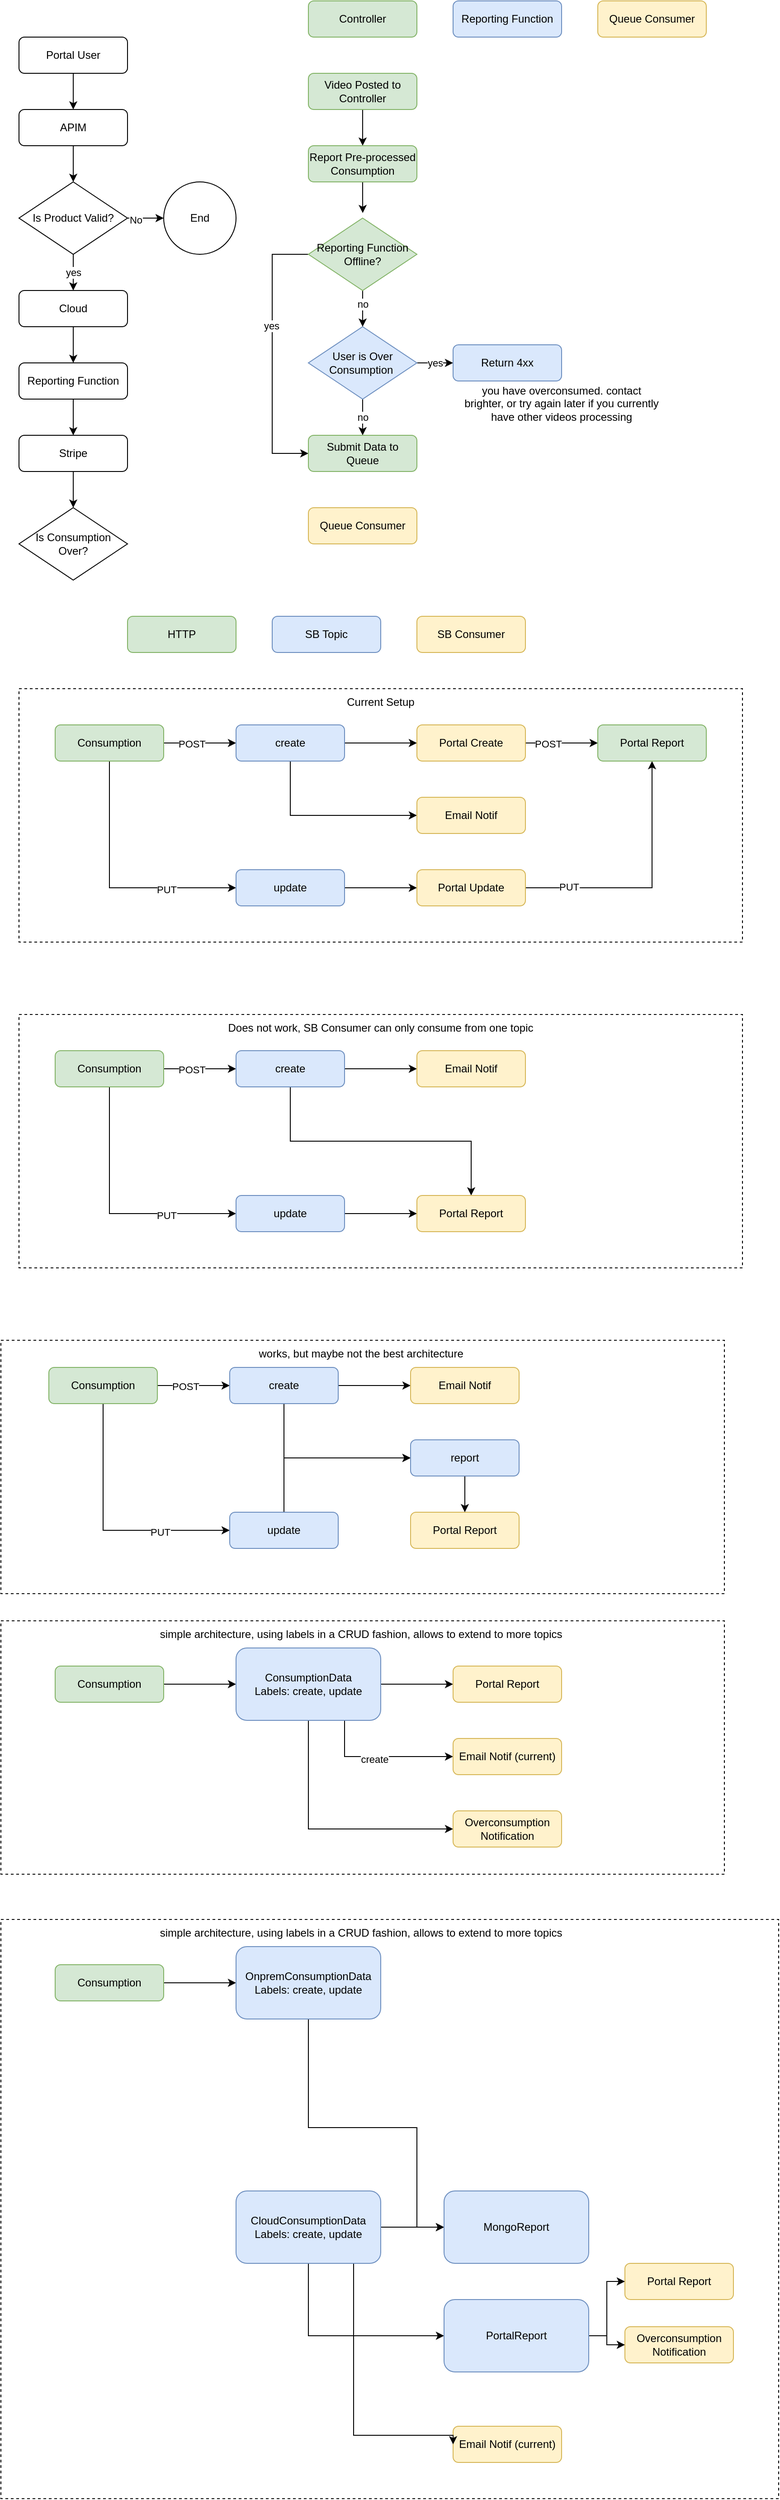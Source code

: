 <mxfile version="21.2.9" type="github">
  <diagram name="Page-1" id="PGpE8NxMU9o_gGsEM3-Z">
    <mxGraphModel dx="1710" dy="928" grid="1" gridSize="10" guides="1" tooltips="1" connect="1" arrows="1" fold="1" page="1" pageScale="1" pageWidth="827" pageHeight="1169" math="0" shadow="0">
      <root>
        <mxCell id="0" />
        <mxCell id="1" parent="0" />
        <mxCell id="tB8VPmVk6WtlkbhnAfc9-70" value="" style="rounded=0;whiteSpace=wrap;html=1;fillColor=default;dashed=1;" parent="1" vertex="1">
          <mxGeometry x="40" y="1160" width="800" height="280" as="geometry" />
        </mxCell>
        <mxCell id="tB8VPmVk6WtlkbhnAfc9-74" value="" style="rounded=0;whiteSpace=wrap;html=1;fillColor=default;dashed=1;" parent="1" vertex="1">
          <mxGeometry x="20" y="1830" width="800" height="280" as="geometry" />
        </mxCell>
        <mxCell id="tB8VPmVk6WtlkbhnAfc9-75" value="simple architecture, using labels in a CRUD fashion, allows to extend to more topics&amp;nbsp;" style="text;html=1;strokeColor=none;fillColor=none;align=center;verticalAlign=middle;whiteSpace=wrap;rounded=0;" parent="1" vertex="1">
          <mxGeometry x="170" y="1830" width="500" height="30" as="geometry" />
        </mxCell>
        <mxCell id="tB8VPmVk6WtlkbhnAfc9-72" value="" style="rounded=0;whiteSpace=wrap;html=1;fillColor=default;dashed=1;" parent="1" vertex="1">
          <mxGeometry x="20" y="1520" width="800" height="280" as="geometry" />
        </mxCell>
        <mxCell id="tB8VPmVk6WtlkbhnAfc9-73" value="works, but maybe not the best architecture&amp;nbsp;" style="text;html=1;strokeColor=none;fillColor=none;align=center;verticalAlign=middle;whiteSpace=wrap;rounded=0;" parent="1" vertex="1">
          <mxGeometry x="170" y="1520" width="500" height="30" as="geometry" />
        </mxCell>
        <mxCell id="tB8VPmVk6WtlkbhnAfc9-71" value="Does not work, SB Consumer can only consume from one topic" style="text;html=1;strokeColor=none;fillColor=none;align=center;verticalAlign=middle;whiteSpace=wrap;rounded=0;" parent="1" vertex="1">
          <mxGeometry x="190" y="1160" width="500" height="30" as="geometry" />
        </mxCell>
        <mxCell id="tB8VPmVk6WtlkbhnAfc9-68" value="" style="rounded=0;whiteSpace=wrap;html=1;fillColor=default;dashed=1;" parent="1" vertex="1">
          <mxGeometry x="40" y="800" width="800" height="280" as="geometry" />
        </mxCell>
        <mxCell id="gos6sAqnO3sps4v2v4FD-9" style="edgeStyle=orthogonalEdgeStyle;rounded=0;orthogonalLoop=1;jettySize=auto;html=1;entryX=0.5;entryY=0;entryDx=0;entryDy=0;" parent="1" source="gos6sAqnO3sps4v2v4FD-5" target="gos6sAqnO3sps4v2v4FD-8" edge="1">
          <mxGeometry relative="1" as="geometry" />
        </mxCell>
        <mxCell id="gos6sAqnO3sps4v2v4FD-5" value="Portal User" style="rounded=1;whiteSpace=wrap;html=1;" parent="1" vertex="1">
          <mxGeometry x="40" y="80" width="120" height="40" as="geometry" />
        </mxCell>
        <mxCell id="gos6sAqnO3sps4v2v4FD-18" style="edgeStyle=orthogonalEdgeStyle;rounded=0;orthogonalLoop=1;jettySize=auto;html=1;entryX=0.5;entryY=0;entryDx=0;entryDy=0;" parent="1" source="gos6sAqnO3sps4v2v4FD-8" target="gos6sAqnO3sps4v2v4FD-17" edge="1">
          <mxGeometry relative="1" as="geometry" />
        </mxCell>
        <mxCell id="gos6sAqnO3sps4v2v4FD-8" value="APIM" style="rounded=1;whiteSpace=wrap;html=1;" parent="1" vertex="1">
          <mxGeometry x="40" y="160" width="120" height="40" as="geometry" />
        </mxCell>
        <mxCell id="gos6sAqnO3sps4v2v4FD-13" style="edgeStyle=orthogonalEdgeStyle;rounded=0;orthogonalLoop=1;jettySize=auto;html=1;entryX=0.5;entryY=0;entryDx=0;entryDy=0;" parent="1" source="gos6sAqnO3sps4v2v4FD-10" target="gos6sAqnO3sps4v2v4FD-12" edge="1">
          <mxGeometry relative="1" as="geometry" />
        </mxCell>
        <mxCell id="gos6sAqnO3sps4v2v4FD-10" value="Cloud" style="rounded=1;whiteSpace=wrap;html=1;" parent="1" vertex="1">
          <mxGeometry x="40" y="360" width="120" height="40" as="geometry" />
        </mxCell>
        <mxCell id="gos6sAqnO3sps4v2v4FD-15" style="edgeStyle=orthogonalEdgeStyle;rounded=0;orthogonalLoop=1;jettySize=auto;html=1;entryX=0.5;entryY=0;entryDx=0;entryDy=0;" parent="1" source="gos6sAqnO3sps4v2v4FD-12" target="gos6sAqnO3sps4v2v4FD-14" edge="1">
          <mxGeometry relative="1" as="geometry" />
        </mxCell>
        <mxCell id="gos6sAqnO3sps4v2v4FD-12" value="Reporting Function" style="rounded=1;whiteSpace=wrap;html=1;" parent="1" vertex="1">
          <mxGeometry x="40" y="440" width="120" height="40" as="geometry" />
        </mxCell>
        <mxCell id="gos6sAqnO3sps4v2v4FD-21" style="edgeStyle=orthogonalEdgeStyle;rounded=0;orthogonalLoop=1;jettySize=auto;html=1;entryX=0.5;entryY=0;entryDx=0;entryDy=0;" parent="1" source="gos6sAqnO3sps4v2v4FD-14" target="gos6sAqnO3sps4v2v4FD-20" edge="1">
          <mxGeometry relative="1" as="geometry" />
        </mxCell>
        <mxCell id="gos6sAqnO3sps4v2v4FD-14" value="Stripe" style="rounded=1;whiteSpace=wrap;html=1;" parent="1" vertex="1">
          <mxGeometry x="40" y="520" width="120" height="40" as="geometry" />
        </mxCell>
        <mxCell id="gos6sAqnO3sps4v2v4FD-19" value="yes" style="edgeStyle=orthogonalEdgeStyle;rounded=0;orthogonalLoop=1;jettySize=auto;html=1;entryX=0.5;entryY=0;entryDx=0;entryDy=0;" parent="1" source="gos6sAqnO3sps4v2v4FD-17" target="gos6sAqnO3sps4v2v4FD-10" edge="1">
          <mxGeometry relative="1" as="geometry" />
        </mxCell>
        <mxCell id="gos6sAqnO3sps4v2v4FD-23" style="edgeStyle=orthogonalEdgeStyle;rounded=0;orthogonalLoop=1;jettySize=auto;html=1;entryX=0;entryY=0.5;entryDx=0;entryDy=0;" parent="1" source="gos6sAqnO3sps4v2v4FD-17" target="gos6sAqnO3sps4v2v4FD-22" edge="1">
          <mxGeometry relative="1" as="geometry" />
        </mxCell>
        <mxCell id="gos6sAqnO3sps4v2v4FD-24" value="No" style="edgeLabel;html=1;align=center;verticalAlign=middle;resizable=0;points=[];" parent="gos6sAqnO3sps4v2v4FD-23" vertex="1" connectable="0">
          <mxGeometry x="-0.55" y="-2" relative="1" as="geometry">
            <mxPoint as="offset" />
          </mxGeometry>
        </mxCell>
        <mxCell id="gos6sAqnO3sps4v2v4FD-17" value="Is Product Valid?" style="rhombus;whiteSpace=wrap;html=1;" parent="1" vertex="1">
          <mxGeometry x="40" y="240" width="120" height="80" as="geometry" />
        </mxCell>
        <mxCell id="gos6sAqnO3sps4v2v4FD-20" value="Is Consumption Over?" style="rhombus;whiteSpace=wrap;html=1;" parent="1" vertex="1">
          <mxGeometry x="40" y="600" width="120" height="80" as="geometry" />
        </mxCell>
        <mxCell id="gos6sAqnO3sps4v2v4FD-22" value="End" style="ellipse;whiteSpace=wrap;html=1;aspect=fixed;" parent="1" vertex="1">
          <mxGeometry x="200" y="240" width="80" height="80" as="geometry" />
        </mxCell>
        <mxCell id="Wvdfet8sfPGVuzwIlx4f-3" style="edgeStyle=orthogonalEdgeStyle;rounded=0;orthogonalLoop=1;jettySize=auto;html=1;entryX=0.5;entryY=0;entryDx=0;entryDy=0;" parent="1" source="Wvdfet8sfPGVuzwIlx4f-1" target="Wvdfet8sfPGVuzwIlx4f-2" edge="1">
          <mxGeometry relative="1" as="geometry" />
        </mxCell>
        <mxCell id="Wvdfet8sfPGVuzwIlx4f-1" value="Video Posted to Controller" style="rounded=1;whiteSpace=wrap;html=1;fillColor=#d5e8d4;strokeColor=#82b366;" parent="1" vertex="1">
          <mxGeometry x="360" y="120" width="120" height="40" as="geometry" />
        </mxCell>
        <mxCell id="Wvdfet8sfPGVuzwIlx4f-16" style="edgeStyle=orthogonalEdgeStyle;rounded=0;orthogonalLoop=1;jettySize=auto;html=1;entryX=0.501;entryY=-0.07;entryDx=0;entryDy=0;entryPerimeter=0;" parent="1" source="Wvdfet8sfPGVuzwIlx4f-2" target="Wvdfet8sfPGVuzwIlx4f-15" edge="1">
          <mxGeometry relative="1" as="geometry" />
        </mxCell>
        <mxCell id="Wvdfet8sfPGVuzwIlx4f-2" value="Report Pre-processed Consumption" style="rounded=1;whiteSpace=wrap;html=1;fillColor=#d5e8d4;strokeColor=#82b366;" parent="1" vertex="1">
          <mxGeometry x="360" y="200" width="120" height="40" as="geometry" />
        </mxCell>
        <mxCell id="Wvdfet8sfPGVuzwIlx4f-8" value="yes" style="edgeStyle=orthogonalEdgeStyle;rounded=0;orthogonalLoop=1;jettySize=auto;html=1;entryX=0;entryY=0.5;entryDx=0;entryDy=0;" parent="1" source="Wvdfet8sfPGVuzwIlx4f-4" target="Wvdfet8sfPGVuzwIlx4f-7" edge="1">
          <mxGeometry relative="1" as="geometry" />
        </mxCell>
        <mxCell id="Wvdfet8sfPGVuzwIlx4f-21" value="no" style="edgeStyle=orthogonalEdgeStyle;rounded=0;orthogonalLoop=1;jettySize=auto;html=1;" parent="1" source="Wvdfet8sfPGVuzwIlx4f-4" target="Wvdfet8sfPGVuzwIlx4f-19" edge="1">
          <mxGeometry relative="1" as="geometry" />
        </mxCell>
        <mxCell id="Wvdfet8sfPGVuzwIlx4f-4" value="User is Over Consumption&amp;nbsp;" style="rhombus;whiteSpace=wrap;html=1;fillColor=#dae8fc;strokeColor=#6c8ebf;" parent="1" vertex="1">
          <mxGeometry x="360" y="400" width="120" height="80" as="geometry" />
        </mxCell>
        <mxCell id="Wvdfet8sfPGVuzwIlx4f-5" value="Controller" style="rounded=1;whiteSpace=wrap;html=1;fillColor=#d5e8d4;strokeColor=#82b366;" parent="1" vertex="1">
          <mxGeometry x="360" y="40" width="120" height="40" as="geometry" />
        </mxCell>
        <mxCell id="Wvdfet8sfPGVuzwIlx4f-6" value="Reporting Function" style="rounded=1;whiteSpace=wrap;html=1;fillColor=#dae8fc;strokeColor=#6c8ebf;" parent="1" vertex="1">
          <mxGeometry x="520" y="40" width="120" height="40" as="geometry" />
        </mxCell>
        <mxCell id="Wvdfet8sfPGVuzwIlx4f-7" value="Return 4xx" style="rounded=1;whiteSpace=wrap;html=1;fillColor=#dae8fc;strokeColor=#6c8ebf;" parent="1" vertex="1">
          <mxGeometry x="520" y="420" width="120" height="40" as="geometry" />
        </mxCell>
        <mxCell id="Wvdfet8sfPGVuzwIlx4f-17" style="edgeStyle=orthogonalEdgeStyle;rounded=0;orthogonalLoop=1;jettySize=auto;html=1;entryX=0.5;entryY=0;entryDx=0;entryDy=0;" parent="1" source="Wvdfet8sfPGVuzwIlx4f-15" target="Wvdfet8sfPGVuzwIlx4f-4" edge="1">
          <mxGeometry relative="1" as="geometry" />
        </mxCell>
        <mxCell id="Wvdfet8sfPGVuzwIlx4f-18" value="no" style="edgeLabel;html=1;align=center;verticalAlign=middle;resizable=0;points=[];" parent="Wvdfet8sfPGVuzwIlx4f-17" vertex="1" connectable="0">
          <mxGeometry x="-0.279" relative="1" as="geometry">
            <mxPoint as="offset" />
          </mxGeometry>
        </mxCell>
        <mxCell id="Wvdfet8sfPGVuzwIlx4f-22" style="edgeStyle=orthogonalEdgeStyle;rounded=0;orthogonalLoop=1;jettySize=auto;html=1;entryX=0;entryY=0.5;entryDx=0;entryDy=0;" parent="1" source="Wvdfet8sfPGVuzwIlx4f-15" target="Wvdfet8sfPGVuzwIlx4f-19" edge="1">
          <mxGeometry relative="1" as="geometry">
            <Array as="points">
              <mxPoint x="320" y="320" />
              <mxPoint x="320" y="540" />
            </Array>
          </mxGeometry>
        </mxCell>
        <mxCell id="Wvdfet8sfPGVuzwIlx4f-23" value="yes" style="edgeLabel;html=1;align=center;verticalAlign=middle;resizable=0;points=[];" parent="Wvdfet8sfPGVuzwIlx4f-22" vertex="1" connectable="0">
          <mxGeometry x="-0.209" y="-1" relative="1" as="geometry">
            <mxPoint as="offset" />
          </mxGeometry>
        </mxCell>
        <mxCell id="Wvdfet8sfPGVuzwIlx4f-15" value="Reporting Function Offline?" style="rhombus;whiteSpace=wrap;html=1;fillColor=#d5e8d4;strokeColor=#82b366;" parent="1" vertex="1">
          <mxGeometry x="360" y="280" width="120" height="80" as="geometry" />
        </mxCell>
        <mxCell id="Wvdfet8sfPGVuzwIlx4f-19" value="Submit Data to Queue" style="rounded=1;whiteSpace=wrap;html=1;fillColor=#d5e8d4;strokeColor=#82b366;" parent="1" vertex="1">
          <mxGeometry x="360" y="520" width="120" height="40" as="geometry" />
        </mxCell>
        <mxCell id="Wvdfet8sfPGVuzwIlx4f-20" value="you have overconsumed. contact brighter, or try again later if you currently have other videos processing" style="text;html=1;strokeColor=none;fillColor=none;align=center;verticalAlign=middle;whiteSpace=wrap;rounded=0;" parent="1" vertex="1">
          <mxGeometry x="530" y="470" width="220" height="30" as="geometry" />
        </mxCell>
        <mxCell id="Wvdfet8sfPGVuzwIlx4f-24" value="Queue Consumer" style="rounded=1;whiteSpace=wrap;html=1;fillColor=#fff2cc;strokeColor=#d6b656;" parent="1" vertex="1">
          <mxGeometry x="680" y="40" width="120" height="40" as="geometry" />
        </mxCell>
        <mxCell id="Wvdfet8sfPGVuzwIlx4f-25" value="Queue Consumer" style="rounded=1;whiteSpace=wrap;html=1;fillColor=#fff2cc;strokeColor=#d6b656;" parent="1" vertex="1">
          <mxGeometry x="360" y="600" width="120" height="40" as="geometry" />
        </mxCell>
        <mxCell id="tB8VPmVk6WtlkbhnAfc9-10" style="edgeStyle=orthogonalEdgeStyle;rounded=0;orthogonalLoop=1;jettySize=auto;html=1;entryX=0;entryY=0.5;entryDx=0;entryDy=0;" parent="1" source="tB8VPmVk6WtlkbhnAfc9-1" target="tB8VPmVk6WtlkbhnAfc9-2" edge="1">
          <mxGeometry relative="1" as="geometry" />
        </mxCell>
        <mxCell id="tB8VPmVk6WtlkbhnAfc9-12" value="POST" style="edgeLabel;html=1;align=center;verticalAlign=middle;resizable=0;points=[];" parent="tB8VPmVk6WtlkbhnAfc9-10" vertex="1" connectable="0">
          <mxGeometry x="-0.2" y="-1" relative="1" as="geometry">
            <mxPoint x="-1" as="offset" />
          </mxGeometry>
        </mxCell>
        <mxCell id="tB8VPmVk6WtlkbhnAfc9-11" style="edgeStyle=orthogonalEdgeStyle;rounded=0;orthogonalLoop=1;jettySize=auto;html=1;entryX=0;entryY=0.5;entryDx=0;entryDy=0;" parent="1" source="tB8VPmVk6WtlkbhnAfc9-1" target="tB8VPmVk6WtlkbhnAfc9-5" edge="1">
          <mxGeometry relative="1" as="geometry">
            <Array as="points">
              <mxPoint x="140" y="1020" />
            </Array>
          </mxGeometry>
        </mxCell>
        <mxCell id="tB8VPmVk6WtlkbhnAfc9-13" value="PUT" style="edgeLabel;html=1;align=center;verticalAlign=middle;resizable=0;points=[];" parent="tB8VPmVk6WtlkbhnAfc9-11" vertex="1" connectable="0">
          <mxGeometry x="0.452" y="-2" relative="1" as="geometry">
            <mxPoint x="-1" as="offset" />
          </mxGeometry>
        </mxCell>
        <mxCell id="tB8VPmVk6WtlkbhnAfc9-1" value="Consumption" style="rounded=1;whiteSpace=wrap;html=1;fillColor=#d5e8d4;strokeColor=#82b366;" parent="1" vertex="1">
          <mxGeometry x="80" y="840" width="120" height="40" as="geometry" />
        </mxCell>
        <mxCell id="tB8VPmVk6WtlkbhnAfc9-14" style="edgeStyle=orthogonalEdgeStyle;rounded=0;orthogonalLoop=1;jettySize=auto;html=1;entryX=0;entryY=0.5;entryDx=0;entryDy=0;" parent="1" source="tB8VPmVk6WtlkbhnAfc9-2" target="tB8VPmVk6WtlkbhnAfc9-7" edge="1">
          <mxGeometry relative="1" as="geometry" />
        </mxCell>
        <mxCell id="tB8VPmVk6WtlkbhnAfc9-15" style="edgeStyle=orthogonalEdgeStyle;rounded=0;orthogonalLoop=1;jettySize=auto;html=1;entryX=0;entryY=0.5;entryDx=0;entryDy=0;" parent="1" source="tB8VPmVk6WtlkbhnAfc9-2" target="tB8VPmVk6WtlkbhnAfc9-9" edge="1">
          <mxGeometry relative="1" as="geometry">
            <Array as="points">
              <mxPoint x="340" y="940" />
            </Array>
          </mxGeometry>
        </mxCell>
        <mxCell id="tB8VPmVk6WtlkbhnAfc9-2" value="create" style="rounded=1;whiteSpace=wrap;html=1;fillColor=#dae8fc;strokeColor=#6c8ebf;" parent="1" vertex="1">
          <mxGeometry x="280" y="840" width="120" height="40" as="geometry" />
        </mxCell>
        <mxCell id="tB8VPmVk6WtlkbhnAfc9-3" value="HTTP" style="rounded=1;whiteSpace=wrap;html=1;fillColor=#d5e8d4;strokeColor=#82b366;" parent="1" vertex="1">
          <mxGeometry x="160" y="720" width="120" height="40" as="geometry" />
        </mxCell>
        <mxCell id="tB8VPmVk6WtlkbhnAfc9-4" value="SB Topic" style="rounded=1;whiteSpace=wrap;html=1;fillColor=#dae8fc;strokeColor=#6c8ebf;" parent="1" vertex="1">
          <mxGeometry x="320" y="720" width="120" height="40" as="geometry" />
        </mxCell>
        <mxCell id="tB8VPmVk6WtlkbhnAfc9-16" style="edgeStyle=orthogonalEdgeStyle;rounded=0;orthogonalLoop=1;jettySize=auto;html=1;entryX=0;entryY=0.5;entryDx=0;entryDy=0;" parent="1" source="tB8VPmVk6WtlkbhnAfc9-5" target="tB8VPmVk6WtlkbhnAfc9-8" edge="1">
          <mxGeometry relative="1" as="geometry" />
        </mxCell>
        <mxCell id="tB8VPmVk6WtlkbhnAfc9-5" value="update" style="rounded=1;whiteSpace=wrap;html=1;fillColor=#dae8fc;strokeColor=#6c8ebf;" parent="1" vertex="1">
          <mxGeometry x="280" y="1000" width="120" height="40" as="geometry" />
        </mxCell>
        <mxCell id="tB8VPmVk6WtlkbhnAfc9-6" value="SB Consumer" style="rounded=1;whiteSpace=wrap;html=1;fillColor=#fff2cc;strokeColor=#d6b656;" parent="1" vertex="1">
          <mxGeometry x="480" y="720" width="120" height="40" as="geometry" />
        </mxCell>
        <mxCell id="tB8VPmVk6WtlkbhnAfc9-18" style="edgeStyle=orthogonalEdgeStyle;rounded=0;orthogonalLoop=1;jettySize=auto;html=1;entryX=0;entryY=0.5;entryDx=0;entryDy=0;" parent="1" source="tB8VPmVk6WtlkbhnAfc9-7" target="tB8VPmVk6WtlkbhnAfc9-17" edge="1">
          <mxGeometry relative="1" as="geometry" />
        </mxCell>
        <mxCell id="tB8VPmVk6WtlkbhnAfc9-20" value="POST" style="edgeLabel;html=1;align=center;verticalAlign=middle;resizable=0;points=[];" parent="tB8VPmVk6WtlkbhnAfc9-18" vertex="1" connectable="0">
          <mxGeometry x="-0.356" y="-1" relative="1" as="geometry">
            <mxPoint x="-1" as="offset" />
          </mxGeometry>
        </mxCell>
        <mxCell id="tB8VPmVk6WtlkbhnAfc9-7" value="Portal Create" style="rounded=1;whiteSpace=wrap;html=1;fillColor=#fff2cc;strokeColor=#d6b656;" parent="1" vertex="1">
          <mxGeometry x="480" y="840" width="120" height="40" as="geometry" />
        </mxCell>
        <mxCell id="tB8VPmVk6WtlkbhnAfc9-19" style="edgeStyle=orthogonalEdgeStyle;rounded=0;orthogonalLoop=1;jettySize=auto;html=1;" parent="1" source="tB8VPmVk6WtlkbhnAfc9-8" target="tB8VPmVk6WtlkbhnAfc9-17" edge="1">
          <mxGeometry relative="1" as="geometry" />
        </mxCell>
        <mxCell id="tB8VPmVk6WtlkbhnAfc9-21" value="PUT" style="edgeLabel;html=1;align=center;verticalAlign=middle;resizable=0;points=[];" parent="tB8VPmVk6WtlkbhnAfc9-19" vertex="1" connectable="0">
          <mxGeometry x="-0.655" relative="1" as="geometry">
            <mxPoint x="-1" y="-1" as="offset" />
          </mxGeometry>
        </mxCell>
        <mxCell id="tB8VPmVk6WtlkbhnAfc9-8" value="Portal Update" style="rounded=1;whiteSpace=wrap;html=1;fillColor=#fff2cc;strokeColor=#d6b656;" parent="1" vertex="1">
          <mxGeometry x="480" y="1000" width="120" height="40" as="geometry" />
        </mxCell>
        <mxCell id="tB8VPmVk6WtlkbhnAfc9-9" value="Email Notif" style="rounded=1;whiteSpace=wrap;html=1;fillColor=#fff2cc;strokeColor=#d6b656;" parent="1" vertex="1">
          <mxGeometry x="480" y="920" width="120" height="40" as="geometry" />
        </mxCell>
        <mxCell id="tB8VPmVk6WtlkbhnAfc9-17" value="Portal Report" style="rounded=1;whiteSpace=wrap;html=1;fillColor=#d5e8d4;strokeColor=#82b366;" parent="1" vertex="1">
          <mxGeometry x="680" y="840" width="120" height="40" as="geometry" />
        </mxCell>
        <mxCell id="tB8VPmVk6WtlkbhnAfc9-24" style="edgeStyle=orthogonalEdgeStyle;rounded=0;orthogonalLoop=1;jettySize=auto;html=1;entryX=0;entryY=0.5;entryDx=0;entryDy=0;" parent="1" source="tB8VPmVk6WtlkbhnAfc9-22" target="tB8VPmVk6WtlkbhnAfc9-23" edge="1">
          <mxGeometry relative="1" as="geometry" />
        </mxCell>
        <mxCell id="tB8VPmVk6WtlkbhnAfc9-22" value="Consumption" style="rounded=1;whiteSpace=wrap;html=1;fillColor=#d5e8d4;strokeColor=#82b366;" parent="1" vertex="1">
          <mxGeometry x="80" y="1880" width="120" height="40" as="geometry" />
        </mxCell>
        <mxCell id="tB8VPmVk6WtlkbhnAfc9-26" style="edgeStyle=orthogonalEdgeStyle;rounded=0;orthogonalLoop=1;jettySize=auto;html=1;entryX=0;entryY=0.5;entryDx=0;entryDy=0;" parent="1" source="tB8VPmVk6WtlkbhnAfc9-23" target="tB8VPmVk6WtlkbhnAfc9-25" edge="1">
          <mxGeometry relative="1" as="geometry" />
        </mxCell>
        <mxCell id="tB8VPmVk6WtlkbhnAfc9-28" style="edgeStyle=orthogonalEdgeStyle;rounded=0;orthogonalLoop=1;jettySize=auto;html=1;entryX=0;entryY=0.5;entryDx=0;entryDy=0;" parent="1" source="tB8VPmVk6WtlkbhnAfc9-23" target="tB8VPmVk6WtlkbhnAfc9-27" edge="1">
          <mxGeometry relative="1" as="geometry">
            <Array as="points">
              <mxPoint x="400" y="1980" />
            </Array>
          </mxGeometry>
        </mxCell>
        <mxCell id="tB8VPmVk6WtlkbhnAfc9-29" value="create" style="edgeLabel;html=1;align=center;verticalAlign=middle;resizable=0;points=[];" parent="tB8VPmVk6WtlkbhnAfc9-28" vertex="1" connectable="0">
          <mxGeometry x="-0.084" y="-3" relative="1" as="geometry">
            <mxPoint x="-1" as="offset" />
          </mxGeometry>
        </mxCell>
        <mxCell id="tB8VPmVk6WtlkbhnAfc9-31" style="edgeStyle=orthogonalEdgeStyle;rounded=0;orthogonalLoop=1;jettySize=auto;html=1;entryX=0;entryY=0.5;entryDx=0;entryDy=0;" parent="1" source="tB8VPmVk6WtlkbhnAfc9-23" target="tB8VPmVk6WtlkbhnAfc9-30" edge="1">
          <mxGeometry relative="1" as="geometry">
            <Array as="points">
              <mxPoint x="360" y="2060" />
            </Array>
          </mxGeometry>
        </mxCell>
        <mxCell id="tB8VPmVk6WtlkbhnAfc9-23" value="ConsumptionData&lt;br&gt;Labels:&amp;nbsp;create, update" style="rounded=1;whiteSpace=wrap;html=1;fillColor=#dae8fc;strokeColor=#6c8ebf;" parent="1" vertex="1">
          <mxGeometry x="280" y="1860" width="160" height="80" as="geometry" />
        </mxCell>
        <mxCell id="tB8VPmVk6WtlkbhnAfc9-25" value="Portal Report" style="rounded=1;whiteSpace=wrap;html=1;fillColor=#fff2cc;strokeColor=#d6b656;" parent="1" vertex="1">
          <mxGeometry x="520" y="1880" width="120" height="40" as="geometry" />
        </mxCell>
        <mxCell id="tB8VPmVk6WtlkbhnAfc9-27" value="Email Notif (current)" style="rounded=1;whiteSpace=wrap;html=1;fillColor=#fff2cc;strokeColor=#d6b656;" parent="1" vertex="1">
          <mxGeometry x="520" y="1960" width="120" height="40" as="geometry" />
        </mxCell>
        <mxCell id="tB8VPmVk6WtlkbhnAfc9-30" value="Overconsumption Notification" style="rounded=1;whiteSpace=wrap;html=1;fillColor=#fff2cc;strokeColor=#d6b656;" parent="1" vertex="1">
          <mxGeometry x="520" y="2040" width="120" height="40" as="geometry" />
        </mxCell>
        <mxCell id="tB8VPmVk6WtlkbhnAfc9-32" style="edgeStyle=orthogonalEdgeStyle;rounded=0;orthogonalLoop=1;jettySize=auto;html=1;entryX=0;entryY=0.5;entryDx=0;entryDy=0;" parent="1" source="tB8VPmVk6WtlkbhnAfc9-36" target="tB8VPmVk6WtlkbhnAfc9-39" edge="1">
          <mxGeometry relative="1" as="geometry" />
        </mxCell>
        <mxCell id="tB8VPmVk6WtlkbhnAfc9-33" value="POST" style="edgeLabel;html=1;align=center;verticalAlign=middle;resizable=0;points=[];" parent="tB8VPmVk6WtlkbhnAfc9-32" vertex="1" connectable="0">
          <mxGeometry x="-0.2" y="-1" relative="1" as="geometry">
            <mxPoint x="-1" as="offset" />
          </mxGeometry>
        </mxCell>
        <mxCell id="tB8VPmVk6WtlkbhnAfc9-34" style="edgeStyle=orthogonalEdgeStyle;rounded=0;orthogonalLoop=1;jettySize=auto;html=1;entryX=0;entryY=0.5;entryDx=0;entryDy=0;" parent="1" source="tB8VPmVk6WtlkbhnAfc9-36" target="tB8VPmVk6WtlkbhnAfc9-41" edge="1">
          <mxGeometry relative="1" as="geometry">
            <Array as="points">
              <mxPoint x="140" y="1380" />
            </Array>
          </mxGeometry>
        </mxCell>
        <mxCell id="tB8VPmVk6WtlkbhnAfc9-35" value="PUT" style="edgeLabel;html=1;align=center;verticalAlign=middle;resizable=0;points=[];" parent="tB8VPmVk6WtlkbhnAfc9-34" vertex="1" connectable="0">
          <mxGeometry x="0.452" y="-2" relative="1" as="geometry">
            <mxPoint x="-1" as="offset" />
          </mxGeometry>
        </mxCell>
        <mxCell id="tB8VPmVk6WtlkbhnAfc9-36" value="Consumption" style="rounded=1;whiteSpace=wrap;html=1;fillColor=#d5e8d4;strokeColor=#82b366;" parent="1" vertex="1">
          <mxGeometry x="80" y="1200" width="120" height="40" as="geometry" />
        </mxCell>
        <mxCell id="tB8VPmVk6WtlkbhnAfc9-38" style="edgeStyle=orthogonalEdgeStyle;rounded=0;orthogonalLoop=1;jettySize=auto;html=1;entryX=0;entryY=0.5;entryDx=0;entryDy=0;" parent="1" source="tB8VPmVk6WtlkbhnAfc9-39" target="tB8VPmVk6WtlkbhnAfc9-48" edge="1">
          <mxGeometry relative="1" as="geometry">
            <Array as="points">
              <mxPoint x="410" y="1220" />
              <mxPoint x="410" y="1220" />
            </Array>
          </mxGeometry>
        </mxCell>
        <mxCell id="tB8VPmVk6WtlkbhnAfc9-51" style="edgeStyle=orthogonalEdgeStyle;rounded=0;orthogonalLoop=1;jettySize=auto;html=1;entryX=0.5;entryY=0;entryDx=0;entryDy=0;" parent="1" source="tB8VPmVk6WtlkbhnAfc9-39" target="tB8VPmVk6WtlkbhnAfc9-49" edge="1">
          <mxGeometry relative="1" as="geometry">
            <Array as="points">
              <mxPoint x="340" y="1300" />
              <mxPoint x="540" y="1300" />
            </Array>
          </mxGeometry>
        </mxCell>
        <mxCell id="tB8VPmVk6WtlkbhnAfc9-39" value="create" style="rounded=1;whiteSpace=wrap;html=1;fillColor=#dae8fc;strokeColor=#6c8ebf;" parent="1" vertex="1">
          <mxGeometry x="280" y="1200" width="120" height="40" as="geometry" />
        </mxCell>
        <mxCell id="tB8VPmVk6WtlkbhnAfc9-50" style="edgeStyle=orthogonalEdgeStyle;rounded=0;orthogonalLoop=1;jettySize=auto;html=1;entryX=0;entryY=0.5;entryDx=0;entryDy=0;" parent="1" source="tB8VPmVk6WtlkbhnAfc9-41" target="tB8VPmVk6WtlkbhnAfc9-49" edge="1">
          <mxGeometry relative="1" as="geometry" />
        </mxCell>
        <mxCell id="tB8VPmVk6WtlkbhnAfc9-41" value="update" style="rounded=1;whiteSpace=wrap;html=1;fillColor=#dae8fc;strokeColor=#6c8ebf;" parent="1" vertex="1">
          <mxGeometry x="280" y="1360" width="120" height="40" as="geometry" />
        </mxCell>
        <mxCell id="tB8VPmVk6WtlkbhnAfc9-48" value="Email Notif" style="rounded=1;whiteSpace=wrap;html=1;fillColor=#fff2cc;strokeColor=#d6b656;" parent="1" vertex="1">
          <mxGeometry x="480" y="1200" width="120" height="40" as="geometry" />
        </mxCell>
        <mxCell id="tB8VPmVk6WtlkbhnAfc9-49" value="Portal Report" style="rounded=1;whiteSpace=wrap;html=1;fillColor=#fff2cc;strokeColor=#d6b656;" parent="1" vertex="1">
          <mxGeometry x="480" y="1360" width="120" height="40" as="geometry" />
        </mxCell>
        <mxCell id="tB8VPmVk6WtlkbhnAfc9-52" style="edgeStyle=orthogonalEdgeStyle;rounded=0;orthogonalLoop=1;jettySize=auto;html=1;entryX=0;entryY=0.5;entryDx=0;entryDy=0;" parent="1" source="tB8VPmVk6WtlkbhnAfc9-56" target="tB8VPmVk6WtlkbhnAfc9-59" edge="1">
          <mxGeometry relative="1" as="geometry" />
        </mxCell>
        <mxCell id="tB8VPmVk6WtlkbhnAfc9-53" value="POST" style="edgeLabel;html=1;align=center;verticalAlign=middle;resizable=0;points=[];" parent="tB8VPmVk6WtlkbhnAfc9-52" vertex="1" connectable="0">
          <mxGeometry x="-0.2" y="-1" relative="1" as="geometry">
            <mxPoint x="-1" as="offset" />
          </mxGeometry>
        </mxCell>
        <mxCell id="tB8VPmVk6WtlkbhnAfc9-54" style="edgeStyle=orthogonalEdgeStyle;rounded=0;orthogonalLoop=1;jettySize=auto;html=1;entryX=0;entryY=0.5;entryDx=0;entryDy=0;" parent="1" source="tB8VPmVk6WtlkbhnAfc9-56" target="tB8VPmVk6WtlkbhnAfc9-61" edge="1">
          <mxGeometry relative="1" as="geometry">
            <Array as="points">
              <mxPoint x="133" y="1730" />
            </Array>
          </mxGeometry>
        </mxCell>
        <mxCell id="tB8VPmVk6WtlkbhnAfc9-55" value="PUT" style="edgeLabel;html=1;align=center;verticalAlign=middle;resizable=0;points=[];" parent="tB8VPmVk6WtlkbhnAfc9-54" vertex="1" connectable="0">
          <mxGeometry x="0.452" y="-2" relative="1" as="geometry">
            <mxPoint x="-1" as="offset" />
          </mxGeometry>
        </mxCell>
        <mxCell id="tB8VPmVk6WtlkbhnAfc9-56" value="Consumption" style="rounded=1;whiteSpace=wrap;html=1;fillColor=#d5e8d4;strokeColor=#82b366;" parent="1" vertex="1">
          <mxGeometry x="73" y="1550" width="120" height="40" as="geometry" />
        </mxCell>
        <mxCell id="tB8VPmVk6WtlkbhnAfc9-57" style="edgeStyle=orthogonalEdgeStyle;rounded=0;orthogonalLoop=1;jettySize=auto;html=1;entryX=0;entryY=0.5;entryDx=0;entryDy=0;" parent="1" source="tB8VPmVk6WtlkbhnAfc9-59" target="tB8VPmVk6WtlkbhnAfc9-62" edge="1">
          <mxGeometry relative="1" as="geometry">
            <Array as="points">
              <mxPoint x="403" y="1570" />
              <mxPoint x="403" y="1570" />
            </Array>
          </mxGeometry>
        </mxCell>
        <mxCell id="tB8VPmVk6WtlkbhnAfc9-65" style="edgeStyle=orthogonalEdgeStyle;rounded=0;orthogonalLoop=1;jettySize=auto;html=1;entryX=0;entryY=0.5;entryDx=0;entryDy=0;" parent="1" source="tB8VPmVk6WtlkbhnAfc9-59" target="tB8VPmVk6WtlkbhnAfc9-64" edge="1">
          <mxGeometry relative="1" as="geometry">
            <Array as="points">
              <mxPoint x="333" y="1650" />
            </Array>
          </mxGeometry>
        </mxCell>
        <mxCell id="tB8VPmVk6WtlkbhnAfc9-59" value="create" style="rounded=1;whiteSpace=wrap;html=1;fillColor=#dae8fc;strokeColor=#6c8ebf;" parent="1" vertex="1">
          <mxGeometry x="273" y="1550" width="120" height="40" as="geometry" />
        </mxCell>
        <mxCell id="tB8VPmVk6WtlkbhnAfc9-66" style="edgeStyle=orthogonalEdgeStyle;rounded=0;orthogonalLoop=1;jettySize=auto;html=1;entryX=0;entryY=0.5;entryDx=0;entryDy=0;" parent="1" source="tB8VPmVk6WtlkbhnAfc9-61" target="tB8VPmVk6WtlkbhnAfc9-64" edge="1">
          <mxGeometry relative="1" as="geometry">
            <Array as="points">
              <mxPoint x="333" y="1650" />
            </Array>
          </mxGeometry>
        </mxCell>
        <mxCell id="tB8VPmVk6WtlkbhnAfc9-61" value="update" style="rounded=1;whiteSpace=wrap;html=1;fillColor=#dae8fc;strokeColor=#6c8ebf;" parent="1" vertex="1">
          <mxGeometry x="273" y="1710" width="120" height="40" as="geometry" />
        </mxCell>
        <mxCell id="tB8VPmVk6WtlkbhnAfc9-62" value="Email Notif" style="rounded=1;whiteSpace=wrap;html=1;fillColor=#fff2cc;strokeColor=#d6b656;" parent="1" vertex="1">
          <mxGeometry x="473" y="1550" width="120" height="40" as="geometry" />
        </mxCell>
        <mxCell id="tB8VPmVk6WtlkbhnAfc9-63" value="Portal Report" style="rounded=1;whiteSpace=wrap;html=1;fillColor=#fff2cc;strokeColor=#d6b656;" parent="1" vertex="1">
          <mxGeometry x="473" y="1710" width="120" height="40" as="geometry" />
        </mxCell>
        <mxCell id="tB8VPmVk6WtlkbhnAfc9-67" style="edgeStyle=orthogonalEdgeStyle;rounded=0;orthogonalLoop=1;jettySize=auto;html=1;entryX=0.5;entryY=0;entryDx=0;entryDy=0;" parent="1" source="tB8VPmVk6WtlkbhnAfc9-64" target="tB8VPmVk6WtlkbhnAfc9-63" edge="1">
          <mxGeometry relative="1" as="geometry" />
        </mxCell>
        <mxCell id="tB8VPmVk6WtlkbhnAfc9-64" value="report" style="rounded=1;whiteSpace=wrap;html=1;fillColor=#dae8fc;strokeColor=#6c8ebf;" parent="1" vertex="1">
          <mxGeometry x="473" y="1630" width="120" height="40" as="geometry" />
        </mxCell>
        <mxCell id="tB8VPmVk6WtlkbhnAfc9-69" value="Current Setup" style="text;html=1;strokeColor=none;fillColor=none;align=center;verticalAlign=middle;whiteSpace=wrap;rounded=0;" parent="1" vertex="1">
          <mxGeometry x="310" y="800" width="260" height="30" as="geometry" />
        </mxCell>
        <mxCell id="wnMtdSzb1h41-x0bOQ6u-1" value="" style="rounded=0;whiteSpace=wrap;html=1;fillColor=default;dashed=1;" vertex="1" parent="1">
          <mxGeometry x="20" y="2160" width="860" height="640" as="geometry" />
        </mxCell>
        <mxCell id="wnMtdSzb1h41-x0bOQ6u-2" value="simple architecture, using labels in a CRUD fashion, allows to extend to more topics&amp;nbsp;" style="text;html=1;strokeColor=none;fillColor=none;align=center;verticalAlign=middle;whiteSpace=wrap;rounded=0;" vertex="1" parent="1">
          <mxGeometry x="170" y="2160" width="500" height="30" as="geometry" />
        </mxCell>
        <mxCell id="wnMtdSzb1h41-x0bOQ6u-3" style="edgeStyle=orthogonalEdgeStyle;rounded=0;orthogonalLoop=1;jettySize=auto;html=1;entryX=0;entryY=0.5;entryDx=0;entryDy=0;" edge="1" parent="1" source="wnMtdSzb1h41-x0bOQ6u-4" target="wnMtdSzb1h41-x0bOQ6u-9">
          <mxGeometry relative="1" as="geometry" />
        </mxCell>
        <mxCell id="wnMtdSzb1h41-x0bOQ6u-4" value="Consumption" style="rounded=1;whiteSpace=wrap;html=1;fillColor=#d5e8d4;strokeColor=#82b366;" vertex="1" parent="1">
          <mxGeometry x="80" y="2210" width="120" height="40" as="geometry" />
        </mxCell>
        <mxCell id="wnMtdSzb1h41-x0bOQ6u-17" style="edgeStyle=orthogonalEdgeStyle;rounded=0;orthogonalLoop=1;jettySize=auto;html=1;" edge="1" parent="1" source="wnMtdSzb1h41-x0bOQ6u-9">
          <mxGeometry relative="1" as="geometry">
            <mxPoint x="510" y="2500" as="targetPoint" />
            <Array as="points">
              <mxPoint x="360" y="2390" />
              <mxPoint x="480" y="2390" />
              <mxPoint x="480" y="2500" />
            </Array>
          </mxGeometry>
        </mxCell>
        <mxCell id="wnMtdSzb1h41-x0bOQ6u-9" value="OnpremConsumptionData&lt;br&gt;Labels:&amp;nbsp;create, update" style="rounded=1;whiteSpace=wrap;html=1;fillColor=#dae8fc;strokeColor=#6c8ebf;" vertex="1" parent="1">
          <mxGeometry x="280" y="2190" width="160" height="80" as="geometry" />
        </mxCell>
        <mxCell id="wnMtdSzb1h41-x0bOQ6u-10" value="Portal Report" style="rounded=1;whiteSpace=wrap;html=1;fillColor=#fff2cc;strokeColor=#d6b656;" vertex="1" parent="1">
          <mxGeometry x="710" y="2540" width="120" height="40" as="geometry" />
        </mxCell>
        <mxCell id="wnMtdSzb1h41-x0bOQ6u-11" value="Email Notif (current)" style="rounded=1;whiteSpace=wrap;html=1;fillColor=#fff2cc;strokeColor=#d6b656;" vertex="1" parent="1">
          <mxGeometry x="520" y="2720" width="120" height="40" as="geometry" />
        </mxCell>
        <mxCell id="wnMtdSzb1h41-x0bOQ6u-12" value="Overconsumption Notification" style="rounded=1;whiteSpace=wrap;html=1;fillColor=#fff2cc;strokeColor=#d6b656;" vertex="1" parent="1">
          <mxGeometry x="710" y="2610" width="120" height="40" as="geometry" />
        </mxCell>
        <mxCell id="wnMtdSzb1h41-x0bOQ6u-16" style="edgeStyle=orthogonalEdgeStyle;rounded=0;orthogonalLoop=1;jettySize=auto;html=1;entryX=0;entryY=0.5;entryDx=0;entryDy=0;" edge="1" parent="1" source="wnMtdSzb1h41-x0bOQ6u-14" target="wnMtdSzb1h41-x0bOQ6u-15">
          <mxGeometry relative="1" as="geometry" />
        </mxCell>
        <mxCell id="wnMtdSzb1h41-x0bOQ6u-19" style="edgeStyle=orthogonalEdgeStyle;rounded=0;orthogonalLoop=1;jettySize=auto;html=1;entryX=0;entryY=0.5;entryDx=0;entryDy=0;" edge="1" parent="1" source="wnMtdSzb1h41-x0bOQ6u-14" target="wnMtdSzb1h41-x0bOQ6u-18">
          <mxGeometry relative="1" as="geometry">
            <Array as="points">
              <mxPoint x="360" y="2620" />
            </Array>
          </mxGeometry>
        </mxCell>
        <mxCell id="wnMtdSzb1h41-x0bOQ6u-20" style="edgeStyle=orthogonalEdgeStyle;rounded=0;orthogonalLoop=1;jettySize=auto;html=1;entryX=0;entryY=0.5;entryDx=0;entryDy=0;" edge="1" parent="1" source="wnMtdSzb1h41-x0bOQ6u-14" target="wnMtdSzb1h41-x0bOQ6u-11">
          <mxGeometry relative="1" as="geometry">
            <Array as="points">
              <mxPoint x="410" y="2730" />
              <mxPoint x="520" y="2730" />
            </Array>
          </mxGeometry>
        </mxCell>
        <mxCell id="wnMtdSzb1h41-x0bOQ6u-14" value="CloudConsumptionData&lt;br&gt;Labels:&amp;nbsp;create, update" style="rounded=1;whiteSpace=wrap;html=1;fillColor=#dae8fc;strokeColor=#6c8ebf;" vertex="1" parent="1">
          <mxGeometry x="280" y="2460" width="160" height="80" as="geometry" />
        </mxCell>
        <mxCell id="wnMtdSzb1h41-x0bOQ6u-15" value="MongoReport" style="rounded=1;whiteSpace=wrap;html=1;fillColor=#dae8fc;strokeColor=#6c8ebf;" vertex="1" parent="1">
          <mxGeometry x="510" y="2460" width="160" height="80" as="geometry" />
        </mxCell>
        <mxCell id="wnMtdSzb1h41-x0bOQ6u-21" style="edgeStyle=orthogonalEdgeStyle;rounded=0;orthogonalLoop=1;jettySize=auto;html=1;entryX=0;entryY=0.5;entryDx=0;entryDy=0;" edge="1" parent="1" source="wnMtdSzb1h41-x0bOQ6u-18" target="wnMtdSzb1h41-x0bOQ6u-12">
          <mxGeometry relative="1" as="geometry" />
        </mxCell>
        <mxCell id="wnMtdSzb1h41-x0bOQ6u-22" style="edgeStyle=orthogonalEdgeStyle;rounded=0;orthogonalLoop=1;jettySize=auto;html=1;entryX=0;entryY=0.5;entryDx=0;entryDy=0;" edge="1" parent="1" source="wnMtdSzb1h41-x0bOQ6u-18" target="wnMtdSzb1h41-x0bOQ6u-10">
          <mxGeometry relative="1" as="geometry" />
        </mxCell>
        <mxCell id="wnMtdSzb1h41-x0bOQ6u-18" value="PortalReport" style="rounded=1;whiteSpace=wrap;html=1;fillColor=#dae8fc;strokeColor=#6c8ebf;" vertex="1" parent="1">
          <mxGeometry x="510" y="2580" width="160" height="80" as="geometry" />
        </mxCell>
      </root>
    </mxGraphModel>
  </diagram>
</mxfile>
